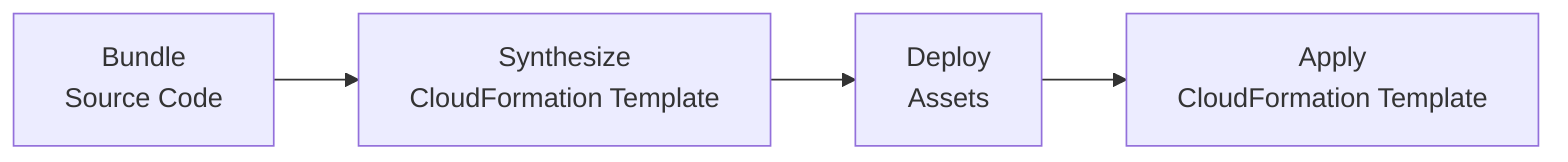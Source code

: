 graph LR
    BUNDLE[Bundle<br/>Source Code]
    SYNTH[Synthesize<br/>CloudFormation Template]
    DEPLOY[Deploy<br/>Assets]
    APPLY[Apply<br/>CloudFormation Template]
    BUNDLE-->SYNTH-->DEPLOY-->APPLY